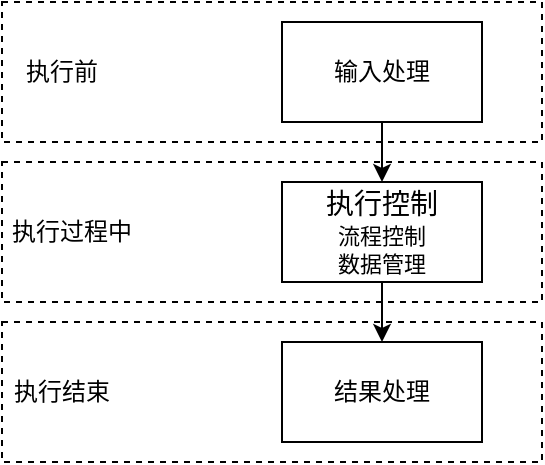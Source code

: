 <mxfile version="20.8.20" type="github">
  <diagram name="第 1 页" id="YULF2hcq6pDHGw12fIRH">
    <mxGraphModel dx="1434" dy="796" grid="1" gridSize="10" guides="1" tooltips="1" connect="1" arrows="1" fold="1" page="1" pageScale="1" pageWidth="827" pageHeight="1169" math="0" shadow="0">
      <root>
        <mxCell id="0" />
        <mxCell id="1" parent="0" />
        <mxCell id="iK46SkUQ0UgnzPuN8Iwd-2" value="" style="whiteSpace=wrap;html=1;align=center;dashed=1;" vertex="1" parent="1">
          <mxGeometry x="150" y="210" width="270" height="70" as="geometry" />
        </mxCell>
        <mxCell id="iK46SkUQ0UgnzPuN8Iwd-4" value="" style="whiteSpace=wrap;html=1;align=center;dashed=1;" vertex="1" parent="1">
          <mxGeometry x="150" y="290" width="270" height="70" as="geometry" />
        </mxCell>
        <mxCell id="iK46SkUQ0UgnzPuN8Iwd-5" value="" style="whiteSpace=wrap;html=1;align=center;dashed=1;" vertex="1" parent="1">
          <mxGeometry x="150" y="370" width="270" height="70" as="geometry" />
        </mxCell>
        <mxCell id="iK46SkUQ0UgnzPuN8Iwd-6" value="执行前" style="text;html=1;strokeColor=none;fillColor=none;align=center;verticalAlign=middle;whiteSpace=wrap;rounded=0;" vertex="1" parent="1">
          <mxGeometry x="150" y="230" width="60" height="30" as="geometry" />
        </mxCell>
        <mxCell id="iK46SkUQ0UgnzPuN8Iwd-7" value="执行过程中" style="text;html=1;strokeColor=none;fillColor=none;align=center;verticalAlign=middle;whiteSpace=wrap;rounded=0;" vertex="1" parent="1">
          <mxGeometry x="150" y="310" width="70" height="30" as="geometry" />
        </mxCell>
        <mxCell id="iK46SkUQ0UgnzPuN8Iwd-8" value="执行结束" style="text;html=1;strokeColor=none;fillColor=none;align=center;verticalAlign=middle;whiteSpace=wrap;rounded=0;" vertex="1" parent="1">
          <mxGeometry x="150" y="390" width="60" height="30" as="geometry" />
        </mxCell>
        <mxCell id="iK46SkUQ0UgnzPuN8Iwd-13" style="edgeStyle=orthogonalEdgeStyle;rounded=0;orthogonalLoop=1;jettySize=auto;html=1;exitX=0.5;exitY=1;exitDx=0;exitDy=0;entryX=0.5;entryY=0;entryDx=0;entryDy=0;fontSize=14;" edge="1" parent="1" source="iK46SkUQ0UgnzPuN8Iwd-9" target="iK46SkUQ0UgnzPuN8Iwd-11">
          <mxGeometry relative="1" as="geometry" />
        </mxCell>
        <mxCell id="iK46SkUQ0UgnzPuN8Iwd-9" value="输入处理" style="whiteSpace=wrap;html=1;align=center;" vertex="1" parent="1">
          <mxGeometry x="290" y="220" width="100" height="50" as="geometry" />
        </mxCell>
        <mxCell id="iK46SkUQ0UgnzPuN8Iwd-14" style="edgeStyle=orthogonalEdgeStyle;rounded=0;orthogonalLoop=1;jettySize=auto;html=1;exitX=0.5;exitY=1;exitDx=0;exitDy=0;fontSize=14;" edge="1" parent="1" source="iK46SkUQ0UgnzPuN8Iwd-11" target="iK46SkUQ0UgnzPuN8Iwd-12">
          <mxGeometry relative="1" as="geometry" />
        </mxCell>
        <mxCell id="iK46SkUQ0UgnzPuN8Iwd-11" value="&lt;font style=&quot;font-size: 14px;&quot;&gt;执行控制&lt;/font&gt;&lt;br&gt;&lt;font style=&quot;font-size: 11px;&quot;&gt;流程控制&lt;br style=&quot;font-size: 11px;&quot;&gt;数据管理&lt;/font&gt;" style="whiteSpace=wrap;html=1;align=center;" vertex="1" parent="1">
          <mxGeometry x="290" y="300" width="100" height="50" as="geometry" />
        </mxCell>
        <mxCell id="iK46SkUQ0UgnzPuN8Iwd-12" value="结果处理" style="whiteSpace=wrap;html=1;align=center;" vertex="1" parent="1">
          <mxGeometry x="290" y="380" width="100" height="50" as="geometry" />
        </mxCell>
      </root>
    </mxGraphModel>
  </diagram>
</mxfile>
